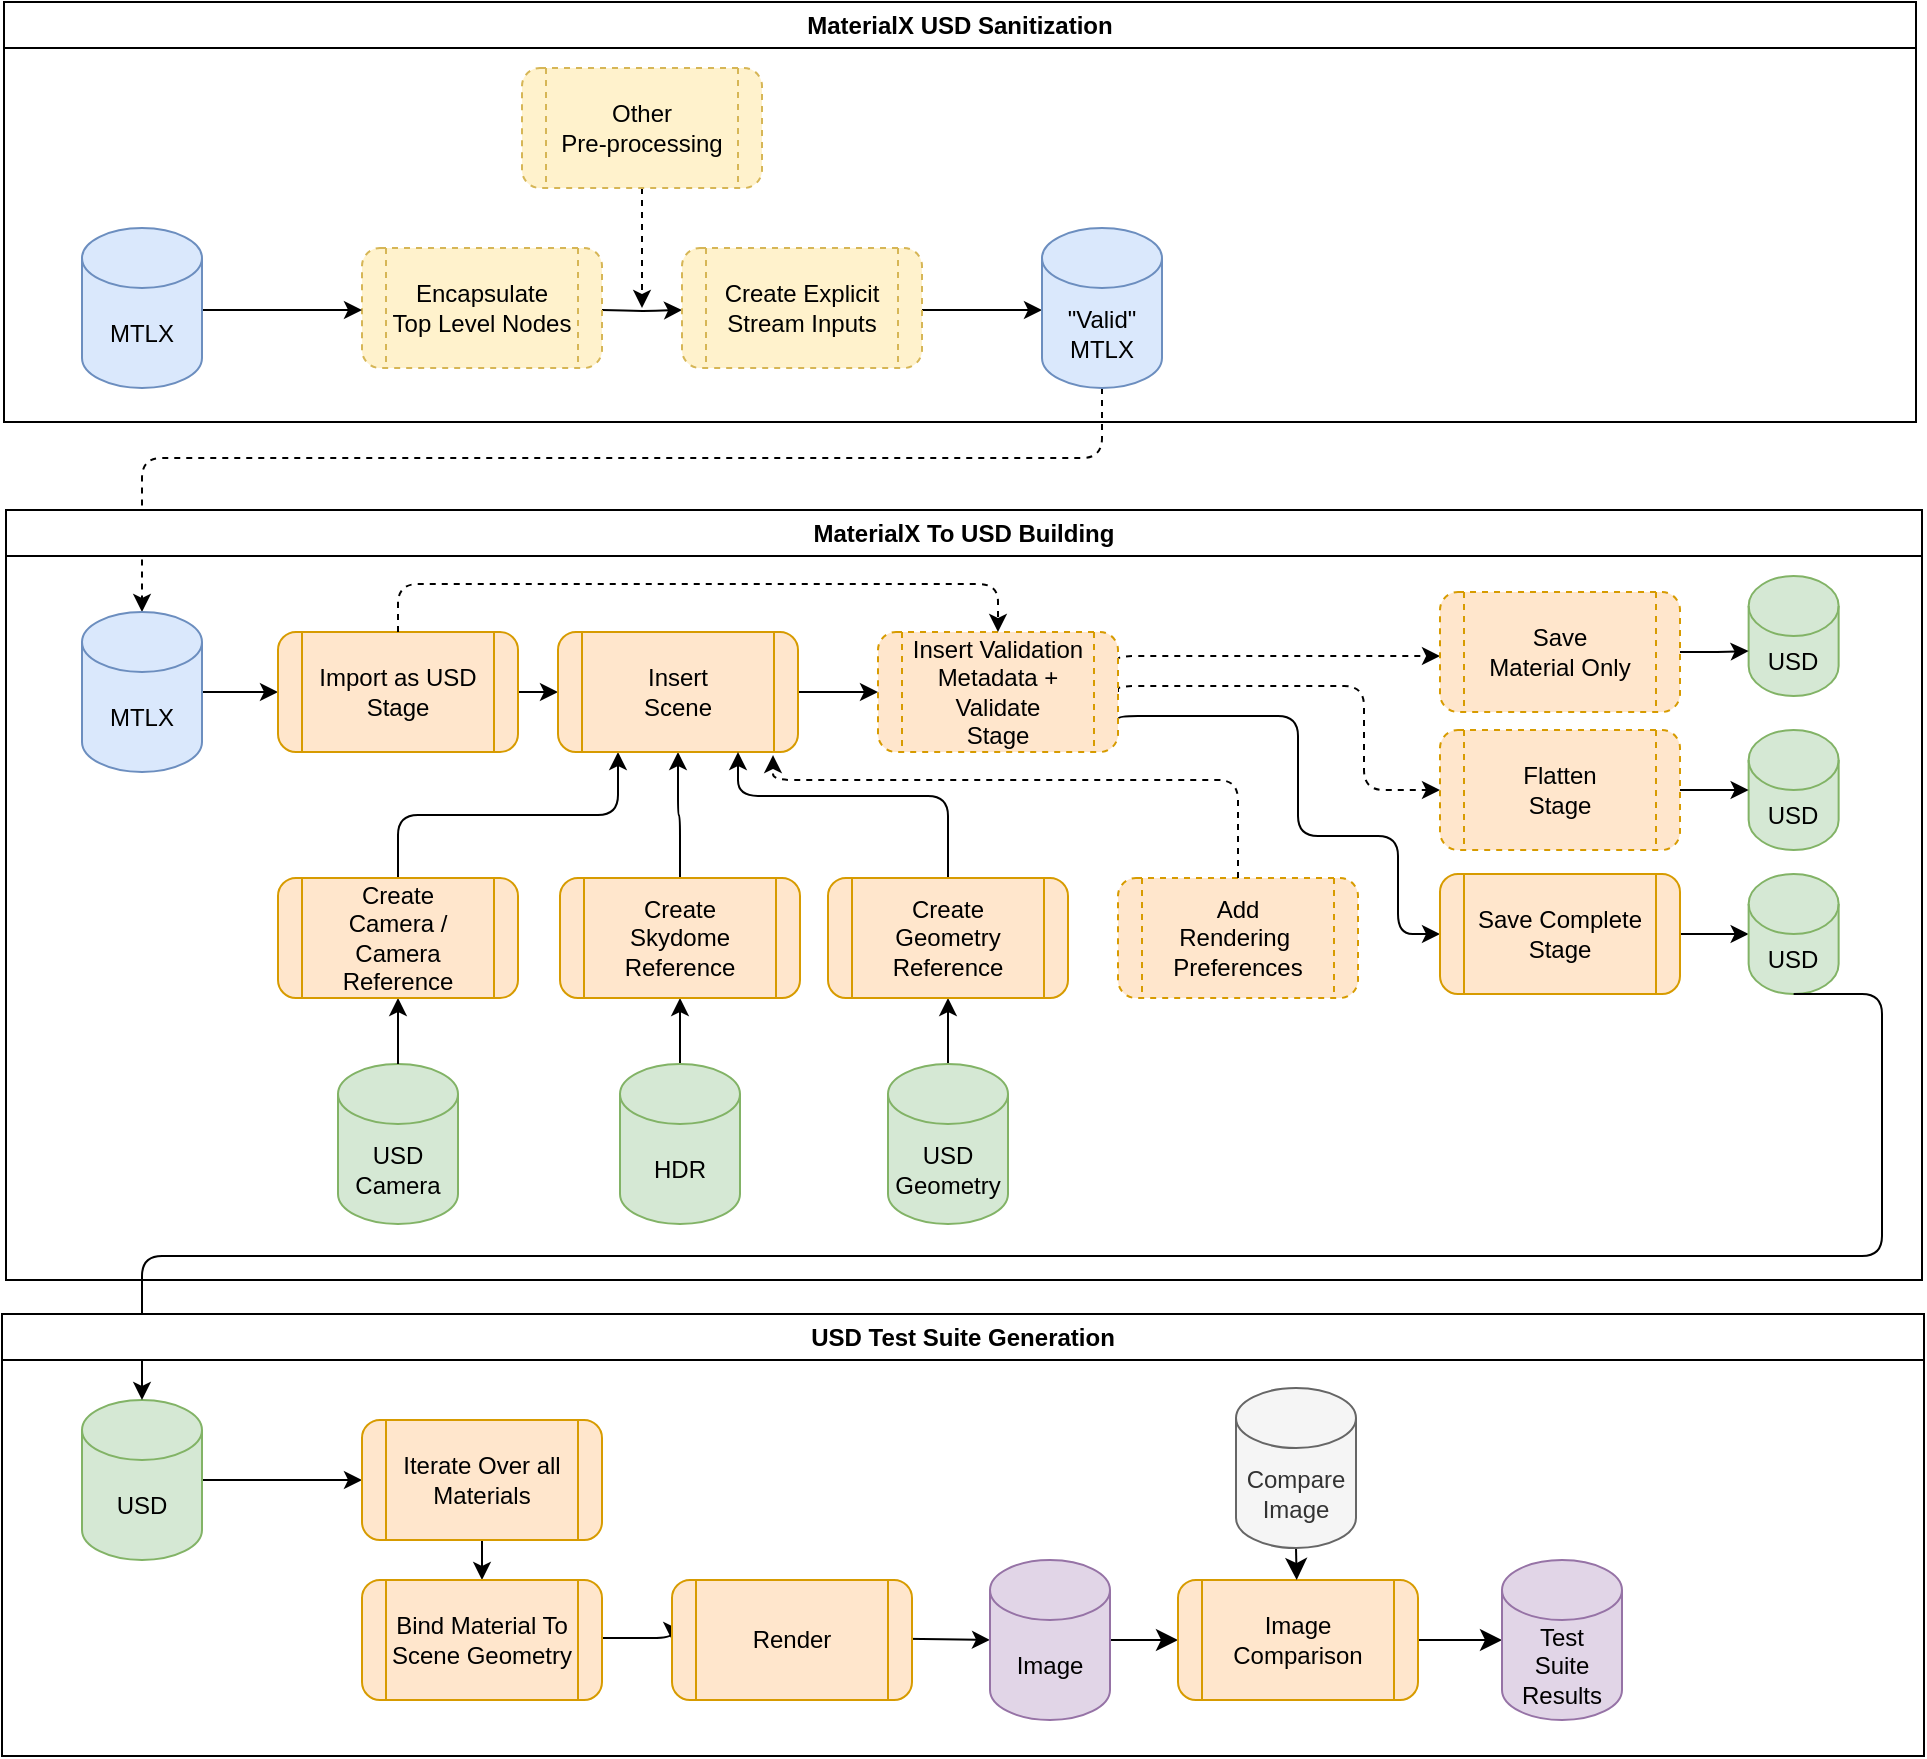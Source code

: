 <mxfile version="24.1.0" type="device">
  <diagram name="Page-1" id="c3wB42WakTabjYyB9tCX">
    <mxGraphModel dx="1277" dy="884" grid="0" gridSize="10" guides="0" tooltips="1" connect="1" arrows="1" fold="1" page="0" pageScale="1" pageWidth="1100" pageHeight="850" math="0" shadow="0">
      <root>
        <mxCell id="0" />
        <mxCell id="1" parent="0" />
        <mxCell id="xVHF0jcyHTV_4FlUkKKW-3" style="edgeStyle=orthogonalEdgeStyle;rounded=1;orthogonalLoop=1;jettySize=auto;html=1;exitX=1;exitY=0.5;exitDx=0;exitDy=0;entryX=0;entryY=0.5;entryDx=0;entryDy=0;" edge="1" parent="1">
          <mxGeometry relative="1" as="geometry">
            <mxPoint x="360" y="341" as="sourcePoint" />
            <mxPoint x="400" y="341" as="targetPoint" />
          </mxGeometry>
        </mxCell>
        <mxCell id="xVHF0jcyHTV_4FlUkKKW-1" value="Encapsulate&lt;br&gt;Top Level Nodes" style="shape=process;whiteSpace=wrap;html=1;backgroundOutline=1;dashed=1;fillColor=#fff2cc;strokeColor=#d6b656;rounded=1;" vertex="1" parent="1">
          <mxGeometry x="240" y="310" width="120" height="60" as="geometry" />
        </mxCell>
        <mxCell id="xVHF0jcyHTV_4FlUkKKW-7" style="edgeStyle=orthogonalEdgeStyle;rounded=1;orthogonalLoop=1;jettySize=auto;html=1;exitX=1;exitY=0.5;exitDx=0;exitDy=0;" edge="1" parent="1">
          <mxGeometry relative="1" as="geometry">
            <mxPoint x="520" y="341" as="sourcePoint" />
            <mxPoint x="580" y="341" as="targetPoint" />
          </mxGeometry>
        </mxCell>
        <mxCell id="xVHF0jcyHTV_4FlUkKKW-2" value="Create Explicit Stream Inputs" style="shape=process;whiteSpace=wrap;html=1;backgroundOutline=1;dashed=1;fillColor=#fff2cc;strokeColor=#d6b656;rounded=1;" vertex="1" parent="1">
          <mxGeometry x="400" y="310" width="120" height="60" as="geometry" />
        </mxCell>
        <mxCell id="xVHF0jcyHTV_4FlUkKKW-5" style="edgeStyle=orthogonalEdgeStyle;rounded=1;orthogonalLoop=1;jettySize=auto;html=1;exitX=1;exitY=0.5;exitDx=0;exitDy=0;exitPerimeter=0;" edge="1" parent="1">
          <mxGeometry relative="1" as="geometry">
            <mxPoint x="160" y="341" as="sourcePoint" />
            <mxPoint x="240" y="341" as="targetPoint" />
          </mxGeometry>
        </mxCell>
        <mxCell id="xVHF0jcyHTV_4FlUkKKW-4" value="MTLX" style="shape=cylinder3;whiteSpace=wrap;html=1;boundedLbl=1;backgroundOutline=1;size=15;fillColor=#dae8fc;strokeColor=#6c8ebf;rounded=1;" vertex="1" parent="1">
          <mxGeometry x="100" y="300" width="60" height="80" as="geometry" />
        </mxCell>
        <mxCell id="xVHF0jcyHTV_4FlUkKKW-36" style="edgeStyle=orthogonalEdgeStyle;rounded=1;orthogonalLoop=1;jettySize=auto;html=1;dashed=1;entryX=0.5;entryY=0;entryDx=0;entryDy=0;entryPerimeter=0;exitX=0.5;exitY=1;exitDx=0;exitDy=0;exitPerimeter=0;" edge="1" parent="1" source="xVHF0jcyHTV_4FlUkKKW-6" target="xVHF0jcyHTV_4FlUkKKW-11">
          <mxGeometry relative="1" as="geometry">
            <mxPoint x="610" y="420" as="sourcePoint" />
            <Array as="points">
              <mxPoint x="610" y="415" />
              <mxPoint x="130" y="415" />
            </Array>
          </mxGeometry>
        </mxCell>
        <mxCell id="xVHF0jcyHTV_4FlUkKKW-6" value="&quot;Valid&quot;&lt;div&gt;MTLX&lt;/div&gt;" style="shape=cylinder3;whiteSpace=wrap;html=1;boundedLbl=1;backgroundOutline=1;size=15;fillColor=#dae8fc;strokeColor=#6c8ebf;rounded=1;" vertex="1" parent="1">
          <mxGeometry x="580" y="300" width="60" height="80" as="geometry" />
        </mxCell>
        <mxCell id="xVHF0jcyHTV_4FlUkKKW-15" style="edgeStyle=orthogonalEdgeStyle;rounded=1;orthogonalLoop=1;jettySize=auto;html=1;exitX=0.5;exitY=0;exitDx=0;exitDy=0;exitPerimeter=0;entryX=0.25;entryY=1;entryDx=0;entryDy=0;" edge="1" parent="1" source="xVHF0jcyHTV_4FlUkKKW-22" target="xVHF0jcyHTV_4FlUkKKW-14">
          <mxGeometry relative="1" as="geometry" />
        </mxCell>
        <mxCell id="xVHF0jcyHTV_4FlUkKKW-8" value="USD&lt;br&gt;Camera" style="shape=cylinder3;whiteSpace=wrap;html=1;boundedLbl=1;backgroundOutline=1;size=15;fillColor=#d5e8d4;strokeColor=#82b366;rounded=1;" vertex="1" parent="1">
          <mxGeometry x="228" y="718" width="60" height="80" as="geometry" />
        </mxCell>
        <mxCell id="xVHF0jcyHTV_4FlUkKKW-16" style="edgeStyle=orthogonalEdgeStyle;rounded=1;orthogonalLoop=1;jettySize=auto;html=1;exitX=0.5;exitY=0;exitDx=0;exitDy=0;" edge="1" parent="1" source="xVHF0jcyHTV_4FlUkKKW-21" target="xVHF0jcyHTV_4FlUkKKW-14">
          <mxGeometry relative="1" as="geometry">
            <mxPoint x="398" y="614" as="sourcePoint" />
          </mxGeometry>
        </mxCell>
        <mxCell id="xVHF0jcyHTV_4FlUkKKW-17" style="edgeStyle=orthogonalEdgeStyle;rounded=1;orthogonalLoop=1;jettySize=auto;html=1;entryX=0.5;entryY=1;entryDx=0;entryDy=0;" edge="1" parent="1" source="xVHF0jcyHTV_4FlUkKKW-10" target="xVHF0jcyHTV_4FlUkKKW-24">
          <mxGeometry relative="1" as="geometry">
            <Array as="points">
              <mxPoint x="533" y="695" />
              <mxPoint x="533" y="695" />
            </Array>
          </mxGeometry>
        </mxCell>
        <mxCell id="xVHF0jcyHTV_4FlUkKKW-10" value="USD&lt;br&gt;Geometry" style="shape=cylinder3;whiteSpace=wrap;html=1;boundedLbl=1;backgroundOutline=1;size=15;fillColor=#d5e8d4;strokeColor=#82b366;rounded=1;" vertex="1" parent="1">
          <mxGeometry x="503" y="718" width="60" height="80" as="geometry" />
        </mxCell>
        <mxCell id="xVHF0jcyHTV_4FlUkKKW-13" style="edgeStyle=orthogonalEdgeStyle;rounded=1;orthogonalLoop=1;jettySize=auto;html=1;exitX=1;exitY=0.5;exitDx=0;exitDy=0;exitPerimeter=0;" edge="1" parent="1" source="xVHF0jcyHTV_4FlUkKKW-11" target="xVHF0jcyHTV_4FlUkKKW-12">
          <mxGeometry relative="1" as="geometry" />
        </mxCell>
        <mxCell id="xVHF0jcyHTV_4FlUkKKW-11" value="MTLX" style="shape=cylinder3;whiteSpace=wrap;html=1;boundedLbl=1;backgroundOutline=1;size=15;fillColor=#dae8fc;strokeColor=#6c8ebf;rounded=1;" vertex="1" parent="1">
          <mxGeometry x="100" y="492" width="60" height="80" as="geometry" />
        </mxCell>
        <mxCell id="xVHF0jcyHTV_4FlUkKKW-18" style="edgeStyle=orthogonalEdgeStyle;rounded=1;orthogonalLoop=1;jettySize=auto;html=1;exitX=1;exitY=0.5;exitDx=0;exitDy=0;" edge="1" parent="1" source="xVHF0jcyHTV_4FlUkKKW-12" target="xVHF0jcyHTV_4FlUkKKW-14">
          <mxGeometry relative="1" as="geometry" />
        </mxCell>
        <mxCell id="xVHF0jcyHTV_4FlUkKKW-12" value="Import as USD Stage" style="shape=process;whiteSpace=wrap;html=1;backgroundOutline=1;fillColor=#ffe6cc;strokeColor=#d79b00;rounded=1;" vertex="1" parent="1">
          <mxGeometry x="198" y="502" width="120" height="60" as="geometry" />
        </mxCell>
        <mxCell id="xVHF0jcyHTV_4FlUkKKW-30" style="edgeStyle=orthogonalEdgeStyle;rounded=1;orthogonalLoop=1;jettySize=auto;html=1;entryX=0;entryY=0.5;entryDx=0;entryDy=0;" edge="1" parent="1" source="xVHF0jcyHTV_4FlUkKKW-14" target="xVHF0jcyHTV_4FlUkKKW-29">
          <mxGeometry relative="1" as="geometry" />
        </mxCell>
        <mxCell id="xVHF0jcyHTV_4FlUkKKW-14" value="Insert&lt;br&gt;Scene" style="shape=process;whiteSpace=wrap;html=1;backgroundOutline=1;fillColor=#ffe6cc;strokeColor=#d79b00;rounded=1;" vertex="1" parent="1">
          <mxGeometry x="338" y="502" width="120" height="60" as="geometry" />
        </mxCell>
        <mxCell id="xVHF0jcyHTV_4FlUkKKW-20" style="edgeStyle=orthogonalEdgeStyle;rounded=1;orthogonalLoop=1;jettySize=auto;html=1;" edge="1" parent="1" source="xVHF0jcyHTV_4FlUkKKW-19" target="xVHF0jcyHTV_4FlUkKKW-21">
          <mxGeometry relative="1" as="geometry">
            <mxPoint x="398" y="705" as="targetPoint" />
          </mxGeometry>
        </mxCell>
        <mxCell id="xVHF0jcyHTV_4FlUkKKW-19" value="HDR" style="shape=cylinder3;whiteSpace=wrap;html=1;boundedLbl=1;backgroundOutline=1;size=15;fillColor=#d5e8d4;strokeColor=#82b366;rounded=1;" vertex="1" parent="1">
          <mxGeometry x="369" y="718" width="60" height="80" as="geometry" />
        </mxCell>
        <mxCell id="xVHF0jcyHTV_4FlUkKKW-21" value="Create&lt;br&gt;Skydome&lt;br&gt;Reference" style="shape=process;whiteSpace=wrap;html=1;backgroundOutline=1;fillColor=#ffe6cc;strokeColor=#d79b00;rounded=1;" vertex="1" parent="1">
          <mxGeometry x="339" y="625" width="120" height="60" as="geometry" />
        </mxCell>
        <mxCell id="xVHF0jcyHTV_4FlUkKKW-23" value="" style="edgeStyle=orthogonalEdgeStyle;rounded=1;orthogonalLoop=1;jettySize=auto;html=1;exitX=0.5;exitY=0;exitDx=0;exitDy=0;exitPerimeter=0;" edge="1" parent="1" source="xVHF0jcyHTV_4FlUkKKW-8" target="xVHF0jcyHTV_4FlUkKKW-22">
          <mxGeometry relative="1" as="geometry">
            <mxPoint x="268" y="725" as="sourcePoint" />
            <mxPoint x="368" y="570" as="targetPoint" />
          </mxGeometry>
        </mxCell>
        <mxCell id="xVHF0jcyHTV_4FlUkKKW-22" value="Create&lt;br&gt;Camera / Camera&lt;br&gt;Reference" style="shape=process;whiteSpace=wrap;html=1;backgroundOutline=1;fillColor=#ffe6cc;strokeColor=#d79b00;rounded=1;" vertex="1" parent="1">
          <mxGeometry x="198" y="625" width="120" height="60" as="geometry" />
        </mxCell>
        <mxCell id="xVHF0jcyHTV_4FlUkKKW-25" style="edgeStyle=orthogonalEdgeStyle;rounded=1;orthogonalLoop=1;jettySize=auto;html=1;entryX=0.75;entryY=1;entryDx=0;entryDy=0;" edge="1" parent="1" source="xVHF0jcyHTV_4FlUkKKW-24" target="xVHF0jcyHTV_4FlUkKKW-14">
          <mxGeometry relative="1" as="geometry">
            <Array as="points">
              <mxPoint x="533" y="584" />
              <mxPoint x="428" y="584" />
            </Array>
          </mxGeometry>
        </mxCell>
        <mxCell id="xVHF0jcyHTV_4FlUkKKW-24" value="Create&lt;br&gt;Geometry&lt;br&gt;Reference" style="shape=process;whiteSpace=wrap;html=1;backgroundOutline=1;fillColor=#ffe6cc;strokeColor=#d79b00;rounded=1;" vertex="1" parent="1">
          <mxGeometry x="473" y="625" width="120" height="60" as="geometry" />
        </mxCell>
        <mxCell id="xVHF0jcyHTV_4FlUkKKW-26" value="Add&lt;br&gt;Rendering&amp;nbsp;&lt;br&gt;Preferences" style="shape=process;whiteSpace=wrap;html=1;backgroundOutline=1;dashed=1;fillColor=#ffe6cc;strokeColor=#d79b00;rounded=1;" vertex="1" parent="1">
          <mxGeometry x="618" y="625" width="120" height="60" as="geometry" />
        </mxCell>
        <mxCell id="xVHF0jcyHTV_4FlUkKKW-28" style="edgeStyle=orthogonalEdgeStyle;rounded=1;orthogonalLoop=1;jettySize=auto;html=1;exitX=0.5;exitY=0;exitDx=0;exitDy=0;entryX=0.896;entryY=1.026;entryDx=0;entryDy=0;entryPerimeter=0;dashed=1;" edge="1" parent="1" source="xVHF0jcyHTV_4FlUkKKW-26" target="xVHF0jcyHTV_4FlUkKKW-14">
          <mxGeometry relative="1" as="geometry">
            <Array as="points">
              <mxPoint x="678" y="576" />
              <mxPoint x="445" y="576" />
            </Array>
          </mxGeometry>
        </mxCell>
        <mxCell id="xVHF0jcyHTV_4FlUkKKW-34" style="edgeStyle=orthogonalEdgeStyle;rounded=1;orthogonalLoop=1;jettySize=auto;html=1;exitX=1;exitY=0.75;exitDx=0;exitDy=0;entryX=0;entryY=0.5;entryDx=0;entryDy=0;" edge="1" parent="1" source="xVHF0jcyHTV_4FlUkKKW-29" target="xVHF0jcyHTV_4FlUkKKW-32">
          <mxGeometry relative="1" as="geometry">
            <Array as="points">
              <mxPoint x="618" y="544" />
              <mxPoint x="708" y="544" />
              <mxPoint x="708" y="604" />
              <mxPoint x="758" y="604" />
              <mxPoint x="758" y="653" />
            </Array>
          </mxGeometry>
        </mxCell>
        <mxCell id="xVHF0jcyHTV_4FlUkKKW-35" style="edgeStyle=orthogonalEdgeStyle;rounded=1;orthogonalLoop=1;jettySize=auto;html=1;exitX=1;exitY=0.25;exitDx=0;exitDy=0;dashed=1;" edge="1" parent="1" source="xVHF0jcyHTV_4FlUkKKW-29" target="xVHF0jcyHTV_4FlUkKKW-31">
          <mxGeometry relative="1" as="geometry">
            <mxPoint x="752" y="498" as="targetPoint" />
            <Array as="points">
              <mxPoint x="618" y="514" />
            </Array>
          </mxGeometry>
        </mxCell>
        <mxCell id="xVHF0jcyHTV_4FlUkKKW-40" style="edgeStyle=orthogonalEdgeStyle;rounded=1;orthogonalLoop=1;jettySize=auto;html=1;exitX=1;exitY=0.5;exitDx=0;exitDy=0;dashed=1;entryX=0;entryY=0.5;entryDx=0;entryDy=0;" edge="1" parent="1" source="xVHF0jcyHTV_4FlUkKKW-29" target="xVHF0jcyHTV_4FlUkKKW-39">
          <mxGeometry relative="1" as="geometry">
            <Array as="points">
              <mxPoint x="618" y="529" />
              <mxPoint x="741" y="529" />
              <mxPoint x="741" y="581" />
            </Array>
          </mxGeometry>
        </mxCell>
        <mxCell id="xVHF0jcyHTV_4FlUkKKW-29" value="Insert Validation Metadata + Validate&lt;br&gt;Stage" style="shape=process;whiteSpace=wrap;html=1;backgroundOutline=1;dashed=1;fillColor=#ffe6cc;strokeColor=#d79b00;rounded=1;" vertex="1" parent="1">
          <mxGeometry x="498" y="502" width="120" height="60" as="geometry" />
        </mxCell>
        <mxCell id="xVHF0jcyHTV_4FlUkKKW-31" value="Save&lt;br&gt;Material Only" style="shape=process;whiteSpace=wrap;html=1;backgroundOutline=1;dashed=1;fillColor=#ffe6cc;strokeColor=#d79b00;rounded=1;" vertex="1" parent="1">
          <mxGeometry x="779" y="482" width="120" height="60" as="geometry" />
        </mxCell>
        <mxCell id="xVHF0jcyHTV_4FlUkKKW-55" style="edgeStyle=orthogonalEdgeStyle;rounded=1;orthogonalLoop=1;jettySize=auto;html=1;" edge="1" parent="1" source="xVHF0jcyHTV_4FlUkKKW-32" target="xVHF0jcyHTV_4FlUkKKW-48">
          <mxGeometry relative="1" as="geometry" />
        </mxCell>
        <mxCell id="xVHF0jcyHTV_4FlUkKKW-32" value="Save Complete Stage" style="shape=process;whiteSpace=wrap;html=1;backgroundOutline=1;fillColor=#ffe6cc;strokeColor=#d79b00;rounded=1;" vertex="1" parent="1">
          <mxGeometry x="779" y="623" width="120" height="60" as="geometry" />
        </mxCell>
        <mxCell id="xVHF0jcyHTV_4FlUkKKW-33" style="edgeStyle=orthogonalEdgeStyle;rounded=1;orthogonalLoop=1;jettySize=auto;html=1;entryX=0.5;entryY=0;entryDx=0;entryDy=0;dashed=1;" edge="1" parent="1" source="xVHF0jcyHTV_4FlUkKKW-12" target="xVHF0jcyHTV_4FlUkKKW-29">
          <mxGeometry relative="1" as="geometry">
            <Array as="points">
              <mxPoint x="258" y="478" />
              <mxPoint x="558" y="478" />
            </Array>
          </mxGeometry>
        </mxCell>
        <mxCell id="xVHF0jcyHTV_4FlUkKKW-38" style="edgeStyle=orthogonalEdgeStyle;rounded=1;orthogonalLoop=1;jettySize=auto;html=1;dashed=1;" edge="1" parent="1" source="xVHF0jcyHTV_4FlUkKKW-37">
          <mxGeometry relative="1" as="geometry">
            <mxPoint x="380" y="340.0" as="targetPoint" />
          </mxGeometry>
        </mxCell>
        <mxCell id="xVHF0jcyHTV_4FlUkKKW-37" value="Other&lt;br&gt;Pre-processing" style="shape=process;whiteSpace=wrap;html=1;backgroundOutline=1;dashed=1;fillColor=#fff2cc;strokeColor=#d6b656;rounded=1;" vertex="1" parent="1">
          <mxGeometry x="320" y="220" width="120" height="60" as="geometry" />
        </mxCell>
        <mxCell id="xVHF0jcyHTV_4FlUkKKW-39" value="Flatten&lt;br&gt;Stage" style="shape=process;whiteSpace=wrap;html=1;backgroundOutline=1;dashed=1;fillColor=#ffe6cc;strokeColor=#d79b00;rounded=1;" vertex="1" parent="1">
          <mxGeometry x="779" y="551" width="120" height="60" as="geometry" />
        </mxCell>
        <mxCell id="xVHF0jcyHTV_4FlUkKKW-44" value="USD" style="shape=cylinder3;whiteSpace=wrap;html=1;boundedLbl=1;backgroundOutline=1;size=15;fillColor=#d5e8d4;strokeColor=#82b366;rounded=1;" vertex="1" parent="1">
          <mxGeometry x="933.32" y="474" width="45" height="60" as="geometry" />
        </mxCell>
        <mxCell id="xVHF0jcyHTV_4FlUkKKW-47" value="USD" style="shape=cylinder3;whiteSpace=wrap;html=1;boundedLbl=1;backgroundOutline=1;size=15;fillColor=#d5e8d4;strokeColor=#82b366;rounded=1;" vertex="1" parent="1">
          <mxGeometry x="933.32" y="551" width="45" height="60" as="geometry" />
        </mxCell>
        <mxCell id="xVHF0jcyHTV_4FlUkKKW-48" value="USD" style="shape=cylinder3;whiteSpace=wrap;html=1;boundedLbl=1;backgroundOutline=1;size=15;fillColor=#d5e8d4;strokeColor=#82b366;rounded=1;" vertex="1" parent="1">
          <mxGeometry x="933.32" y="623" width="45" height="60" as="geometry" />
        </mxCell>
        <mxCell id="xVHF0jcyHTV_4FlUkKKW-52" style="edgeStyle=orthogonalEdgeStyle;rounded=1;orthogonalLoop=1;jettySize=auto;html=1;entryX=0;entryY=0.5;entryDx=0;entryDy=0;entryPerimeter=0;" edge="1" parent="1" source="xVHF0jcyHTV_4FlUkKKW-39" target="xVHF0jcyHTV_4FlUkKKW-47">
          <mxGeometry relative="1" as="geometry" />
        </mxCell>
        <mxCell id="xVHF0jcyHTV_4FlUkKKW-54" style="edgeStyle=orthogonalEdgeStyle;rounded=1;orthogonalLoop=1;jettySize=auto;html=1;entryX=0;entryY=0;entryDx=0;entryDy=37.5;entryPerimeter=0;" edge="1" parent="1" source="xVHF0jcyHTV_4FlUkKKW-31" target="xVHF0jcyHTV_4FlUkKKW-44">
          <mxGeometry relative="1" as="geometry" />
        </mxCell>
        <mxCell id="xVHF0jcyHTV_4FlUkKKW-58" style="edgeStyle=orthogonalEdgeStyle;rounded=1;orthogonalLoop=1;jettySize=auto;html=1;exitX=1;exitY=0.5;exitDx=0;exitDy=0;exitPerimeter=0;entryX=0;entryY=0.5;entryDx=0;entryDy=0;" edge="1" parent="1" source="xVHF0jcyHTV_4FlUkKKW-56" target="xVHF0jcyHTV_4FlUkKKW-57">
          <mxGeometry relative="1" as="geometry" />
        </mxCell>
        <mxCell id="xVHF0jcyHTV_4FlUkKKW-56" value="USD" style="shape=cylinder3;whiteSpace=wrap;html=1;boundedLbl=1;backgroundOutline=1;size=15;fillColor=#d5e8d4;strokeColor=#82b366;rounded=1;" vertex="1" parent="1">
          <mxGeometry x="100" y="886" width="60" height="80" as="geometry" />
        </mxCell>
        <mxCell id="xVHF0jcyHTV_4FlUkKKW-60" style="edgeStyle=orthogonalEdgeStyle;rounded=1;orthogonalLoop=1;jettySize=auto;html=1;exitX=1;exitY=0.5;exitDx=0;exitDy=0;" edge="1" parent="1" target="xVHF0jcyHTV_4FlUkKKW-59">
          <mxGeometry relative="1" as="geometry">
            <mxPoint x="485" y="1005" as="sourcePoint" />
          </mxGeometry>
        </mxCell>
        <mxCell id="xVHF0jcyHTV_4FlUkKKW-62" style="edgeStyle=orthogonalEdgeStyle;rounded=1;orthogonalLoop=1;jettySize=auto;html=1;exitX=1;exitY=0.5;exitDx=0;exitDy=0;entryX=0;entryY=0.5;entryDx=0;entryDy=0;" edge="1" parent="1" target="xVHF0jcyHTV_4FlUkKKW-61">
          <mxGeometry relative="1" as="geometry">
            <mxPoint x="360" y="1005" as="sourcePoint" />
          </mxGeometry>
        </mxCell>
        <mxCell id="xVHF0jcyHTV_4FlUkKKW-64" value="" style="edgeStyle=orthogonalEdgeStyle;rounded=1;orthogonalLoop=1;jettySize=auto;html=1;" edge="1" parent="1" source="xVHF0jcyHTV_4FlUkKKW-57" target="xVHF0jcyHTV_4FlUkKKW-63">
          <mxGeometry relative="1" as="geometry" />
        </mxCell>
        <mxCell id="xVHF0jcyHTV_4FlUkKKW-57" value="Iterate Over all Materials" style="shape=process;whiteSpace=wrap;html=1;backgroundOutline=1;fillColor=#ffe6cc;strokeColor=#d79b00;rounded=1;" vertex="1" parent="1">
          <mxGeometry x="240" y="896" width="120" height="60" as="geometry" />
        </mxCell>
        <mxCell id="xVHF0jcyHTV_4FlUkKKW-70" style="edgeStyle=orthogonalEdgeStyle;rounded=0;orthogonalLoop=1;jettySize=auto;html=1;entryX=0;entryY=0.5;entryDx=0;entryDy=0;fontSize=12;startSize=8;endSize=8;exitX=1;exitY=0.5;exitDx=0;exitDy=0;exitPerimeter=0;" edge="1" parent="1" source="xVHF0jcyHTV_4FlUkKKW-59" target="xVHF0jcyHTV_4FlUkKKW-69">
          <mxGeometry relative="1" as="geometry" />
        </mxCell>
        <mxCell id="xVHF0jcyHTV_4FlUkKKW-59" value="Image" style="shape=cylinder3;whiteSpace=wrap;html=1;boundedLbl=1;backgroundOutline=1;size=15;fillColor=#e1d5e7;strokeColor=#9673a6;rounded=1;" vertex="1" parent="1">
          <mxGeometry x="554" y="966" width="60" height="80" as="geometry" />
        </mxCell>
        <mxCell id="xVHF0jcyHTV_4FlUkKKW-61" value="Render" style="shape=process;whiteSpace=wrap;html=1;backgroundOutline=1;fillColor=#ffe6cc;strokeColor=#d79b00;rounded=1;" vertex="1" parent="1">
          <mxGeometry x="395" y="976" width="120" height="60" as="geometry" />
        </mxCell>
        <mxCell id="xVHF0jcyHTV_4FlUkKKW-63" value="Bind Material To&lt;br&gt;Scene Geometry" style="shape=process;whiteSpace=wrap;html=1;backgroundOutline=1;fillColor=#ffe6cc;strokeColor=#d79b00;rounded=1;" vertex="1" parent="1">
          <mxGeometry x="240" y="976" width="120" height="60" as="geometry" />
        </mxCell>
        <mxCell id="xVHF0jcyHTV_4FlUkKKW-65" style="edgeStyle=orthogonalEdgeStyle;rounded=1;orthogonalLoop=1;jettySize=auto;html=1;entryX=0.5;entryY=0;entryDx=0;entryDy=0;entryPerimeter=0;exitX=0.5;exitY=1;exitDx=0;exitDy=0;exitPerimeter=0;" edge="1" parent="1" source="xVHF0jcyHTV_4FlUkKKW-48" target="xVHF0jcyHTV_4FlUkKKW-56">
          <mxGeometry relative="1" as="geometry">
            <Array as="points">
              <mxPoint x="1000" y="683" />
              <mxPoint x="1000" y="814" />
              <mxPoint x="130" y="814" />
            </Array>
          </mxGeometry>
        </mxCell>
        <mxCell id="xVHF0jcyHTV_4FlUkKKW-66" value="MaterialX USD Sanitization" style="swimlane;whiteSpace=wrap;html=1;" vertex="1" parent="1">
          <mxGeometry x="61" y="187" width="956" height="210" as="geometry" />
        </mxCell>
        <mxCell id="xVHF0jcyHTV_4FlUkKKW-67" value="MaterialX To USD Building" style="swimlane;whiteSpace=wrap;html=1;" vertex="1" parent="1">
          <mxGeometry x="62" y="441" width="958" height="385" as="geometry" />
        </mxCell>
        <mxCell id="xVHF0jcyHTV_4FlUkKKW-68" value="USD Test Suite Generation" style="swimlane;whiteSpace=wrap;html=1;" vertex="1" parent="1">
          <mxGeometry x="60" y="843" width="961" height="221" as="geometry" />
        </mxCell>
        <mxCell id="xVHF0jcyHTV_4FlUkKKW-72" style="edgeStyle=none;curved=1;rounded=0;orthogonalLoop=1;jettySize=auto;html=1;fontSize=12;startSize=8;endSize=8;" edge="1" parent="xVHF0jcyHTV_4FlUkKKW-68" source="xVHF0jcyHTV_4FlUkKKW-69" target="xVHF0jcyHTV_4FlUkKKW-71">
          <mxGeometry relative="1" as="geometry" />
        </mxCell>
        <mxCell id="xVHF0jcyHTV_4FlUkKKW-69" value="Image Comparison" style="shape=process;whiteSpace=wrap;html=1;backgroundOutline=1;fillColor=#ffe6cc;strokeColor=#d79b00;rounded=1;" vertex="1" parent="xVHF0jcyHTV_4FlUkKKW-68">
          <mxGeometry x="588" y="133" width="120" height="60" as="geometry" />
        </mxCell>
        <mxCell id="xVHF0jcyHTV_4FlUkKKW-71" value="Test&lt;br&gt;Suite&lt;br&gt;Results" style="shape=cylinder3;whiteSpace=wrap;html=1;boundedLbl=1;backgroundOutline=1;size=15;fillColor=#e1d5e7;strokeColor=#9673a6;rounded=1;" vertex="1" parent="xVHF0jcyHTV_4FlUkKKW-68">
          <mxGeometry x="750" y="123" width="60" height="80" as="geometry" />
        </mxCell>
        <mxCell id="xVHF0jcyHTV_4FlUkKKW-75" style="edgeStyle=none;curved=1;rounded=0;orthogonalLoop=1;jettySize=auto;html=1;exitX=0.5;exitY=1;exitDx=0;exitDy=0;exitPerimeter=0;fontSize=12;startSize=8;endSize=8;" edge="1" parent="xVHF0jcyHTV_4FlUkKKW-68" source="xVHF0jcyHTV_4FlUkKKW-74" target="xVHF0jcyHTV_4FlUkKKW-69">
          <mxGeometry relative="1" as="geometry" />
        </mxCell>
        <mxCell id="xVHF0jcyHTV_4FlUkKKW-74" value="Compare&lt;br&gt;Image" style="shape=cylinder3;whiteSpace=wrap;html=1;boundedLbl=1;backgroundOutline=1;size=15;fillColor=#f5f5f5;strokeColor=#666666;rounded=1;fontColor=#333333;" vertex="1" parent="xVHF0jcyHTV_4FlUkKKW-68">
          <mxGeometry x="617" y="37" width="60" height="80" as="geometry" />
        </mxCell>
      </root>
    </mxGraphModel>
  </diagram>
</mxfile>

